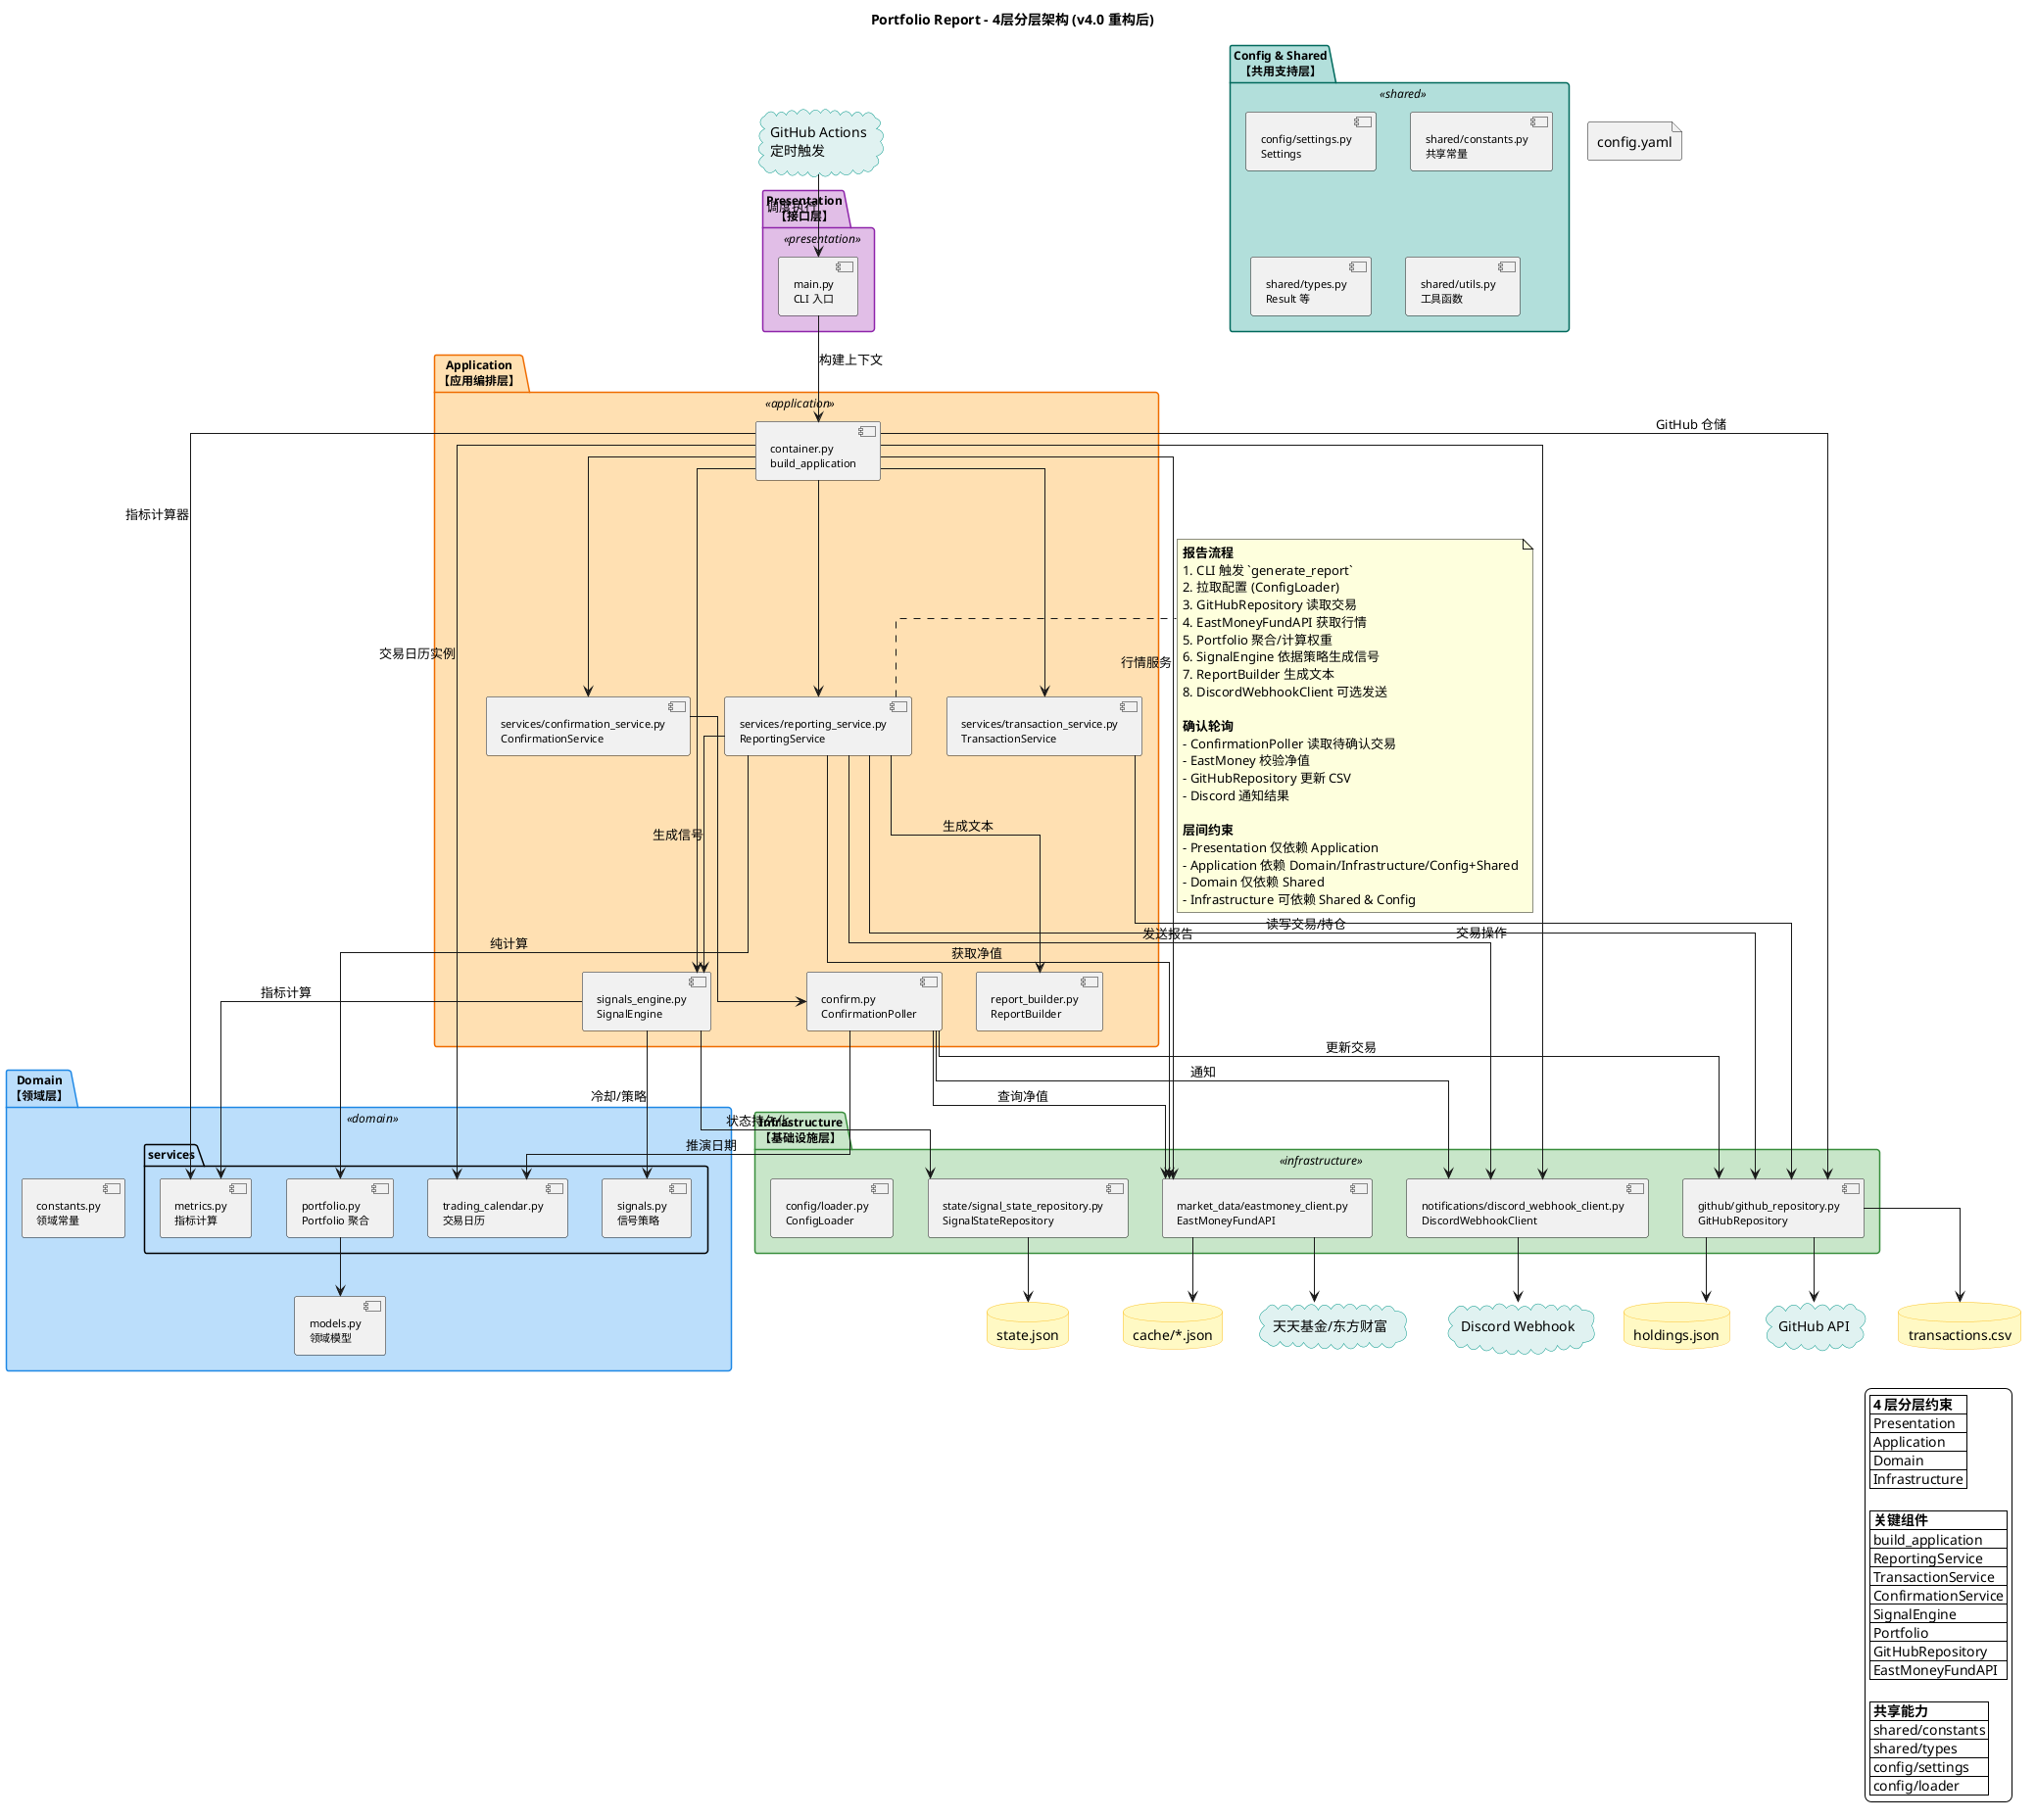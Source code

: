 @startuml CurrentArchitecture
skinparam backgroundColor white
skinparam defaultFontName "PingFang SC,Microsoft YaHei,SimHei,Arial Unicode MS"
skinparam linetype ortho

title Portfolio Report - 4层分层架构 (v4.0 重构后)

skinparam package {
  FontSize 12
  BackgroundColor<<presentation>> #E1BEE7
  BorderColor<<presentation>> #8E24AA
  BackgroundColor<<application>> #FFE0B2
  BorderColor<<application>> #EF6C00
  BackgroundColor<<domain>> #BBDEFB
  BorderColor<<domain>> #1E88E5
  BackgroundColor<<infrastructure>> #C8E6C9
  BorderColor<<infrastructure>> #388E3C
  BackgroundColor<<shared>> #B2DFDB
  BorderColor<<shared>> #00695C
}

skinparam component {
  FontSize 11
}

skinparam database {
  BackgroundColor #FFF9C4
  BorderColor #FBC02D
}

skinparam cloud {
  BackgroundColor #E0F2F1
  BorderColor #009688
}

' ============================================================
' 图层划分
' ============================================================

package "Presentation\n【接口层】" <<presentation>> {
  component "main.py\nCLI 入口" as Main
}

package "Application\n【应用编排层】" <<application>> {
  component "container.py\nbuild_application" as AppContainer
  component "services/reporting_service.py\nReportingService" as AppReportingService
  component "services/transaction_service.py\nTransactionService" as AppTransactionService
  component "services/confirmation_service.py\nConfirmationService" as AppConfirmationService
  component "report_builder.py\nReportBuilder" as AppReportBuilder
  component "signals_engine.py\nSignalEngine" as AppSignalEngine
  component "confirm.py\nConfirmationPoller" as AppConfirmPoller
}

package "Domain\n【领域层】" <<domain>> {
  component "models.py\n领域模型" as DomainModels
  component "constants.py\n领域常量" as DomainConstants

  package "services" {
    component "portfolio.py\nPortfolio 聚合" as DomainPortfolio
    component "signals.py\n信号策略" as DomainSignals
    component "metrics.py\n指标计算" as DomainMetrics
    component "trading_calendar.py\n交易日历" as DomainCalendar
  }
}

package "Infrastructure\n【基础设施层】" <<infrastructure>> {
  component "github/github_repository.py\nGitHubRepository" as InfraRepository
  component "market_data/eastmoney_client.py\nEastMoneyFundAPI" as InfraEastMoney
  component "notifications/discord_webhook_client.py\nDiscordWebhookClient" as InfraDiscord
  component "state/signal_state_repository.py\nSignalStateRepository" as InfraSignalState
  component "config/loader.py\nConfigLoader" as InfraConfigLoader
}

package "Config & Shared\n【共用支持层】" <<shared>> {
  component "config/settings.py\nSettings" as ConfigSettings
  component "shared/constants.py\n共享常量" as SharedConstants
  component "shared/types.py\nResult 等" as SharedTypes
  component "shared/utils.py\n工具函数" as SharedUtils
}

' ============================================================
' 外部资源
' ============================================================

cloud "GitHub API" as ExtGitHub
cloud "天天基金/东方财富" as ExtFundAPI
cloud "Discord Webhook" as ExtDiscord
cloud "GitHub Actions\n定时触发" as ExtCron

database "transactions.csv" as DataTx
database "holdings.json" as DataHoldings
database "state.json" as DataState
database "cache/*.json" as DataCache
file "config.yaml" as FileConfig

' ============================================================
' 依赖方向
' ============================================================

ExtCron --> Main : 调度执行

Main --> AppContainer : 构建上下文

AppContainer --> InfraRepository : GitHub 仓储
AppContainer --> InfraEastMoney : 行情服务
AppContainer --> DomainCalendar : 交易日历实例
AppContainer --> DomainMetrics : 指标计算器
AppContainer --> AppSignalEngine
AppContainer --> AppReportingService
AppContainer --> AppTransactionService
AppContainer --> AppConfirmationService
AppContainer --> InfraDiscord

AppReportingService --> DomainPortfolio : 纯计算
AppReportingService --> AppSignalEngine : 生成信号
AppReportingService --> AppReportBuilder : 生成文本
AppReportingService --> InfraRepository : 读写交易/持仓
AppReportingService --> InfraEastMoney : 获取净值
AppReportingService --> InfraDiscord : 发送报告

AppTransactionService --> InfraRepository : 交易操作

AppConfirmationService --> AppConfirmPoller

AppSignalEngine --> DomainSignals : 冷却/策略
AppSignalEngine --> InfraSignalState : 状态持久化
AppSignalEngine --> DomainMetrics : 指标计算

AppConfirmPoller --> InfraRepository : 更新交易
AppConfirmPoller --> InfraEastMoney : 查询净值
AppConfirmPoller --> InfraDiscord : 通知
AppConfirmPoller --> DomainCalendar : 推演日期

DomainPortfolio --> DomainModels

InfraRepository --> ExtGitHub
InfraRepository --> DataTx
InfraRepository --> DataHoldings

InfraEastMoney --> ExtFundAPI
InfraEastMoney --> DataCache

InfraDiscord --> ExtDiscord

InfraSignalState --> DataState

' ============================================================
' 核心流程说明
' ============================================================

note right of AppReportingService
  <b>报告流程</b>
  1. CLI 触发 `generate_report`
  2. 拉取配置 (ConfigLoader)
  3. GitHubRepository 读取交易
  4. EastMoneyFundAPI 获取行情
  5. Portfolio 聚合/计算权重
  6. SignalEngine 依据策略生成信号
  7. ReportBuilder 生成文本
  8. DiscordWebhookClient 可选发送

  <b>确认轮询</b>
  - ConfirmationPoller 读取待确认交易
  - EastMoney 校验净值
  - GitHubRepository 更新 CSV
  - Discord 通知结果

  <b>层间约束</b>
  - Presentation 仅依赖 Application
  - Application 依赖 Domain/Infrastructure/Config+Shared
  - Domain 仅依赖 Shared
  - Infrastructure 可依赖 Shared & Config
end note

' ============================================================
' 图例
' ============================================================

legend right
  |= 4 层分层约束 |
  | Presentation | 主入口、渠道适配 |
  | Application | 用例编排、依赖整合 |
  | Domain | 纯业务逻辑、无 IO |
  | Infrastructure | 外部系统适配 |

  |= 关键组件 |
  | build_application | 集中装配依赖 |
  | ReportingService | 报告 & 信号提醒 |
  | TransactionService | 交易与状态操作 |
  | ConfirmationService | 份额确认轮询 |
  | SignalEngine | 信号生成 orchestrator |
  | Portfolio | 组合聚合根 (无外部依赖) |
  | GitHubRepository | GitHub CSV 仓储 |
  | EastMoneyFundAPI | 行情与估值适配器 |

  |= 共享能力 |
  | shared/constants | 阈值、字段、默认格式 |
  | shared/types | 通用 Result/Holdings |
  | config/settings | 环境配置入口 |
  | config/loader | YAML 文件读取 |
endlegend

@enduml
